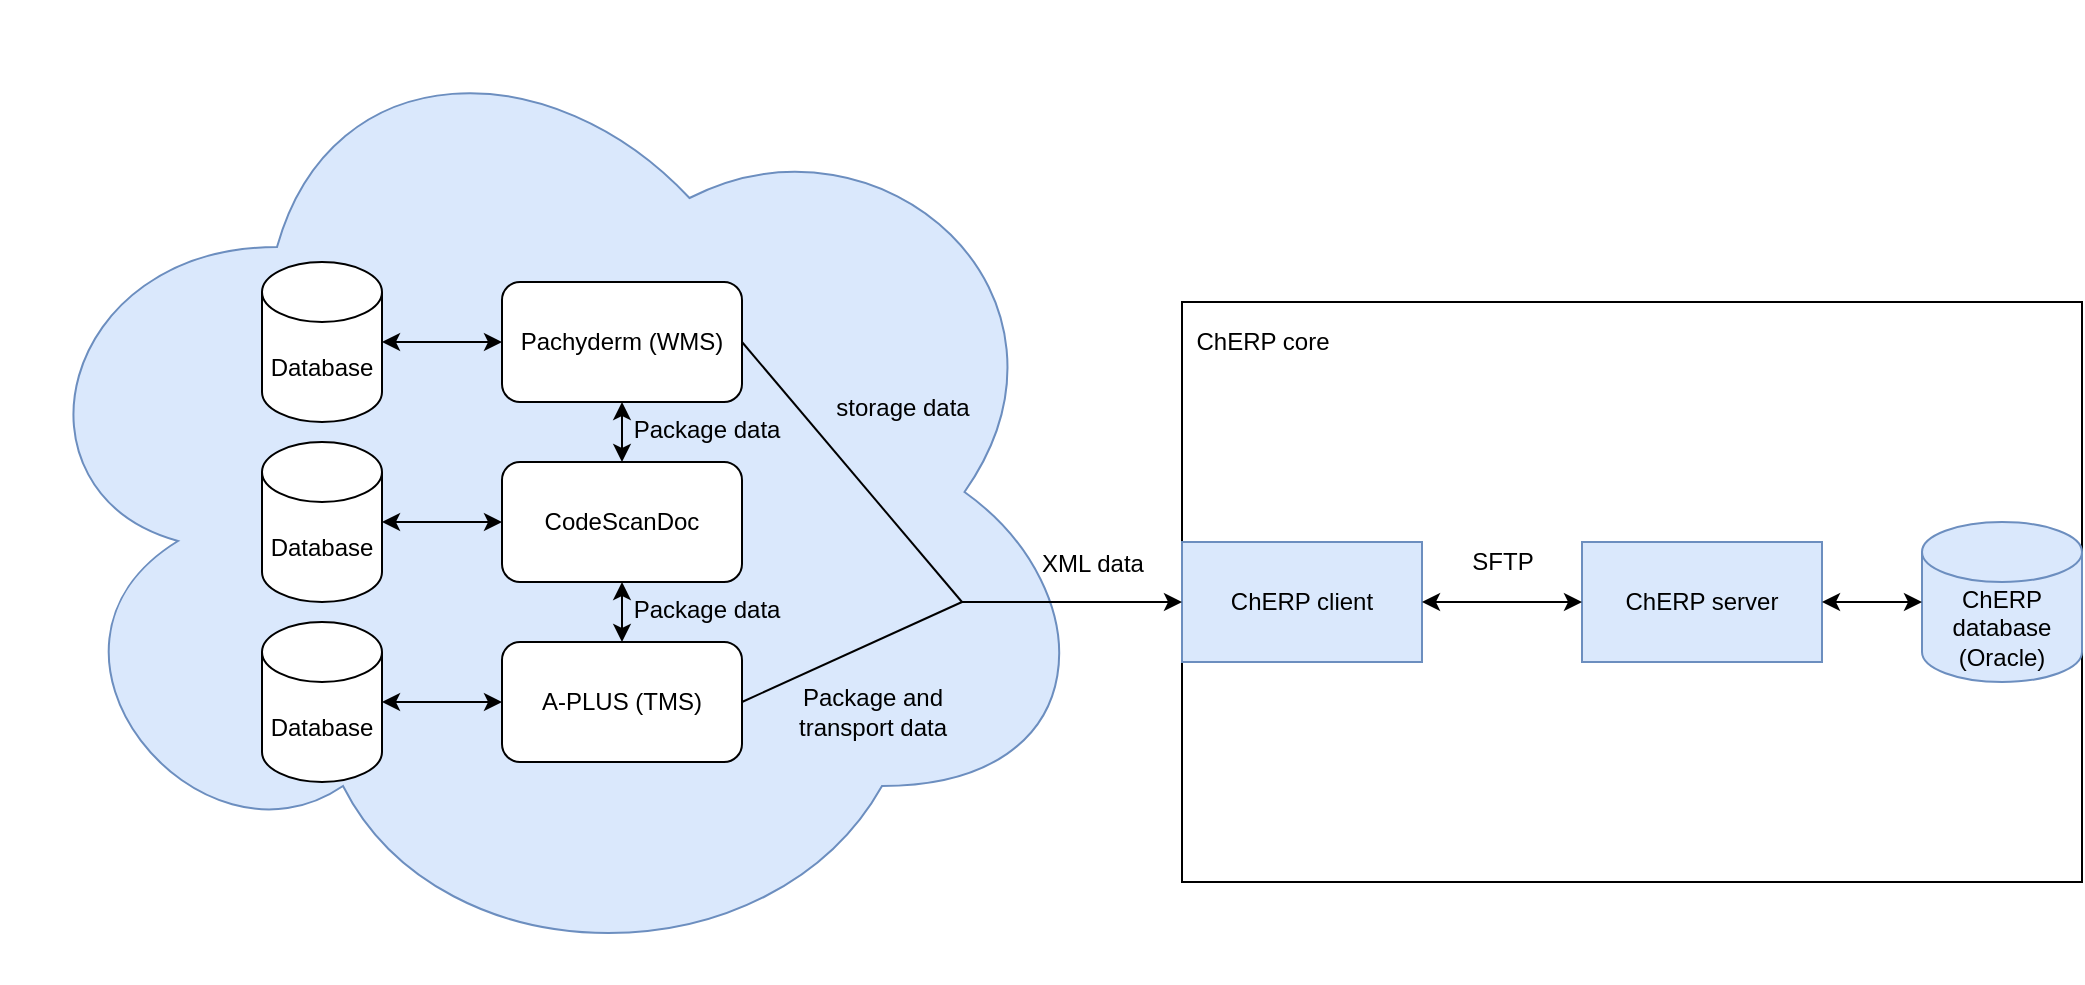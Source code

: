 <mxfile version="16.5.2" type="github"><diagram id="uXDce9IcgVBrxRqnXmAk" name="Page-1"><mxGraphModel dx="2249" dy="1850" grid="1" gridSize="10" guides="1" tooltips="1" connect="1" arrows="1" fold="1" page="1" pageScale="1" pageWidth="827" pageHeight="1169" math="0" shadow="0"><root><mxCell id="0"/><mxCell id="1" parent="0"/><mxCell id="PG5A4qfjgQoHZocJ_yOf-31" value="" style="rounded=0;whiteSpace=wrap;html=1;" vertex="1" parent="1"><mxGeometry x="310" y="120" width="450" height="290" as="geometry"/></mxCell><mxCell id="PG5A4qfjgQoHZocJ_yOf-1" value="ChERP database (Oracle)" style="shape=cylinder3;whiteSpace=wrap;html=1;boundedLbl=1;backgroundOutline=1;size=15;fillColor=#dae8fc;strokeColor=#6c8ebf;" vertex="1" parent="1"><mxGeometry x="680" y="230" width="80" height="80" as="geometry"/></mxCell><mxCell id="PG5A4qfjgQoHZocJ_yOf-4" value="ChERP server" style="whiteSpace=wrap;html=1;fillColor=#dae8fc;strokeColor=#6c8ebf;" vertex="1" parent="1"><mxGeometry x="510" y="240" width="120" height="60" as="geometry"/></mxCell><mxCell id="PG5A4qfjgQoHZocJ_yOf-6" value="ChERP client" style="whiteSpace=wrap;html=1;fillColor=#dae8fc;strokeColor=#6c8ebf;" vertex="1" parent="1"><mxGeometry x="310" y="240" width="120" height="60" as="geometry"/></mxCell><mxCell id="PG5A4qfjgQoHZocJ_yOf-9" value="" style="ellipse;shape=cloud;whiteSpace=wrap;html=1;fillColor=#dae8fc;strokeColor=#6c8ebf;" vertex="1" parent="1"><mxGeometry x="-280" y="-30" width="550" height="490" as="geometry"/></mxCell><mxCell id="PG5A4qfjgQoHZocJ_yOf-12" value="" style="endArrow=classic;startArrow=classic;html=1;rounded=0;entryX=0;entryY=0.5;entryDx=0;entryDy=0;exitX=1;exitY=0.5;exitDx=0;exitDy=0;" edge="1" parent="1" source="PG5A4qfjgQoHZocJ_yOf-6" target="PG5A4qfjgQoHZocJ_yOf-4"><mxGeometry width="50" height="50" relative="1" as="geometry"><mxPoint x="390" y="340" as="sourcePoint"/><mxPoint x="440" y="290" as="targetPoint"/></mxGeometry></mxCell><mxCell id="PG5A4qfjgQoHZocJ_yOf-13" value="XML data" style="text;html=1;align=center;verticalAlign=middle;resizable=0;points=[];autosize=1;strokeColor=none;fillColor=none;" vertex="1" parent="1"><mxGeometry x="230" y="241" width="70" height="20" as="geometry"/></mxCell><mxCell id="PG5A4qfjgQoHZocJ_yOf-14" value="&lt;div&gt;SFTP&lt;/div&gt;" style="text;html=1;align=center;verticalAlign=middle;resizable=0;points=[];autosize=1;strokeColor=none;fillColor=none;" vertex="1" parent="1"><mxGeometry x="445" y="240" width="50" height="20" as="geometry"/></mxCell><mxCell id="PG5A4qfjgQoHZocJ_yOf-15" value="" style="endArrow=classic;startArrow=classic;html=1;rounded=0;entryX=0;entryY=0.5;entryDx=0;entryDy=0;entryPerimeter=0;exitX=1;exitY=0.5;exitDx=0;exitDy=0;" edge="1" parent="1" source="PG5A4qfjgQoHZocJ_yOf-4" target="PG5A4qfjgQoHZocJ_yOf-1"><mxGeometry width="50" height="50" relative="1" as="geometry"><mxPoint x="390" y="370" as="sourcePoint"/><mxPoint x="440" y="320" as="targetPoint"/></mxGeometry></mxCell><mxCell id="PG5A4qfjgQoHZocJ_yOf-16" value="CodeScanDoc" style="rounded=1;whiteSpace=wrap;html=1;" vertex="1" parent="1"><mxGeometry x="-30" y="200" width="120" height="60" as="geometry"/></mxCell><mxCell id="PG5A4qfjgQoHZocJ_yOf-17" value="A-PLUS (TMS)" style="rounded=1;whiteSpace=wrap;html=1;" vertex="1" parent="1"><mxGeometry x="-30" y="290" width="120" height="60" as="geometry"/></mxCell><mxCell id="PG5A4qfjgQoHZocJ_yOf-20" value="Database" style="shape=cylinder3;whiteSpace=wrap;html=1;boundedLbl=1;backgroundOutline=1;size=15;" vertex="1" parent="1"><mxGeometry x="-150" y="190" width="60" height="80" as="geometry"/></mxCell><mxCell id="PG5A4qfjgQoHZocJ_yOf-21" value="Database" style="shape=cylinder3;whiteSpace=wrap;html=1;boundedLbl=1;backgroundOutline=1;size=15;" vertex="1" parent="1"><mxGeometry x="-150" y="280" width="60" height="80" as="geometry"/></mxCell><mxCell id="PG5A4qfjgQoHZocJ_yOf-22" value="" style="endArrow=classic;startArrow=classic;html=1;rounded=0;exitX=1;exitY=0.5;exitDx=0;exitDy=0;exitPerimeter=0;entryX=0;entryY=0.5;entryDx=0;entryDy=0;" edge="1" parent="1" source="PG5A4qfjgQoHZocJ_yOf-20" target="PG5A4qfjgQoHZocJ_yOf-16"><mxGeometry width="50" height="50" relative="1" as="geometry"><mxPoint x="390" y="370" as="sourcePoint"/><mxPoint x="440" y="320" as="targetPoint"/></mxGeometry></mxCell><mxCell id="PG5A4qfjgQoHZocJ_yOf-23" value="" style="endArrow=classic;startArrow=classic;html=1;rounded=0;exitX=1;exitY=0.5;exitDx=0;exitDy=0;exitPerimeter=0;" edge="1" parent="1" source="PG5A4qfjgQoHZocJ_yOf-21" target="PG5A4qfjgQoHZocJ_yOf-17"><mxGeometry width="50" height="50" relative="1" as="geometry"><mxPoint x="390" y="370" as="sourcePoint"/><mxPoint x="440" y="320" as="targetPoint"/></mxGeometry></mxCell><mxCell id="PG5A4qfjgQoHZocJ_yOf-26" value="" style="endArrow=classic;html=1;rounded=0;entryX=0;entryY=0.5;entryDx=0;entryDy=0;" edge="1" parent="1"><mxGeometry width="50" height="50" relative="1" as="geometry"><mxPoint x="200" y="270" as="sourcePoint"/><mxPoint x="310" y="270" as="targetPoint"/></mxGeometry></mxCell><mxCell id="PG5A4qfjgQoHZocJ_yOf-29" value="&lt;div&gt;Package and &lt;br&gt;&lt;/div&gt;&lt;div&gt;transport data&lt;/div&gt;" style="text;html=1;align=center;verticalAlign=middle;resizable=0;points=[];autosize=1;strokeColor=none;fillColor=none;" vertex="1" parent="1"><mxGeometry x="110" y="310" width="90" height="30" as="geometry"/></mxCell><mxCell id="PG5A4qfjgQoHZocJ_yOf-30" value="&lt;div&gt;&lt;br&gt;&lt;/div&gt;&lt;div&gt;storage data&lt;/div&gt;" style="text;html=1;align=center;verticalAlign=middle;resizable=0;points=[];autosize=1;strokeColor=none;fillColor=none;" vertex="1" parent="1"><mxGeometry x="130" y="150" width="80" height="30" as="geometry"/></mxCell><mxCell id="PG5A4qfjgQoHZocJ_yOf-32" value="&lt;div&gt;ChERP core&lt;/div&gt;" style="text;html=1;align=center;verticalAlign=middle;resizable=0;points=[];autosize=1;strokeColor=none;fillColor=none;" vertex="1" parent="1"><mxGeometry x="310" y="130" width="80" height="20" as="geometry"/></mxCell><mxCell id="PG5A4qfjgQoHZocJ_yOf-39" value="" style="endArrow=none;html=1;rounded=0;exitX=1;exitY=0.5;exitDx=0;exitDy=0;" edge="1" parent="1" source="PG5A4qfjgQoHZocJ_yOf-43"><mxGeometry width="50" height="50" relative="1" as="geometry"><mxPoint x="370" y="340" as="sourcePoint"/><mxPoint x="200" y="270" as="targetPoint"/></mxGeometry></mxCell><mxCell id="PG5A4qfjgQoHZocJ_yOf-40" value="" style="endArrow=none;html=1;rounded=0;exitX=1;exitY=0.5;exitDx=0;exitDy=0;" edge="1" parent="1" source="PG5A4qfjgQoHZocJ_yOf-17"><mxGeometry width="50" height="50" relative="1" as="geometry"><mxPoint x="370" y="340" as="sourcePoint"/><mxPoint x="200" y="270" as="targetPoint"/></mxGeometry></mxCell><mxCell id="PG5A4qfjgQoHZocJ_yOf-43" value="Pachyderm (WMS)" style="rounded=1;whiteSpace=wrap;html=1;" vertex="1" parent="1"><mxGeometry x="-30" y="110" width="120" height="60" as="geometry"/></mxCell><mxCell id="PG5A4qfjgQoHZocJ_yOf-44" value="Database" style="shape=cylinder3;whiteSpace=wrap;html=1;boundedLbl=1;backgroundOutline=1;size=15;" vertex="1" parent="1"><mxGeometry x="-150" y="100" width="60" height="80" as="geometry"/></mxCell><mxCell id="PG5A4qfjgQoHZocJ_yOf-45" value="" style="endArrow=classic;startArrow=classic;html=1;rounded=0;exitX=1;exitY=0.5;exitDx=0;exitDy=0;exitPerimeter=0;entryX=0;entryY=0.5;entryDx=0;entryDy=0;" edge="1" parent="1" source="PG5A4qfjgQoHZocJ_yOf-44" target="PG5A4qfjgQoHZocJ_yOf-43"><mxGeometry width="50" height="50" relative="1" as="geometry"><mxPoint x="390" y="280" as="sourcePoint"/><mxPoint x="440" y="230" as="targetPoint"/></mxGeometry></mxCell><mxCell id="PG5A4qfjgQoHZocJ_yOf-46" value="" style="endArrow=classic;startArrow=classic;html=1;rounded=0;entryX=0.5;entryY=1;entryDx=0;entryDy=0;exitX=0.5;exitY=0;exitDx=0;exitDy=0;" edge="1" parent="1" source="PG5A4qfjgQoHZocJ_yOf-17" target="PG5A4qfjgQoHZocJ_yOf-16"><mxGeometry width="50" height="50" relative="1" as="geometry"><mxPoint x="370" y="380" as="sourcePoint"/><mxPoint x="420" y="330" as="targetPoint"/></mxGeometry></mxCell><mxCell id="PG5A4qfjgQoHZocJ_yOf-47" value="" style="endArrow=classic;startArrow=classic;html=1;rounded=0;entryX=0.5;entryY=1;entryDx=0;entryDy=0;" edge="1" parent="1" source="PG5A4qfjgQoHZocJ_yOf-16" target="PG5A4qfjgQoHZocJ_yOf-43"><mxGeometry width="50" height="50" relative="1" as="geometry"><mxPoint x="370" y="380" as="sourcePoint"/><mxPoint x="420" y="330" as="targetPoint"/></mxGeometry></mxCell><mxCell id="PG5A4qfjgQoHZocJ_yOf-48" value="Package data" style="text;html=1;align=center;verticalAlign=middle;resizable=0;points=[];autosize=1;strokeColor=none;fillColor=none;" vertex="1" parent="1"><mxGeometry x="27" y="174" width="90" height="20" as="geometry"/></mxCell><mxCell id="PG5A4qfjgQoHZocJ_yOf-49" value="Package data" style="text;html=1;align=center;verticalAlign=middle;resizable=0;points=[];autosize=1;strokeColor=none;fillColor=none;" vertex="1" parent="1"><mxGeometry x="27" y="264" width="90" height="20" as="geometry"/></mxCell></root></mxGraphModel></diagram></mxfile>